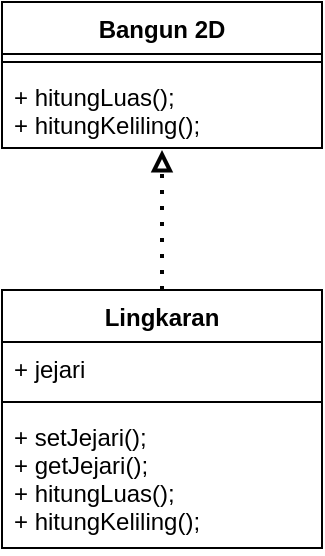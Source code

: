 <mxfile version="14.6.9" type="github">
  <diagram id="C5RBs43oDa-KdzZeNtuy" name="Page-1">
    <mxGraphModel dx="1102" dy="624" grid="0" gridSize="10" guides="1" tooltips="1" connect="1" arrows="1" fold="1" page="1" pageScale="1" pageWidth="827" pageHeight="1169" math="0" shadow="0">
      <root>
        <mxCell id="WIyWlLk6GJQsqaUBKTNV-0" />
        <mxCell id="WIyWlLk6GJQsqaUBKTNV-1" parent="WIyWlLk6GJQsqaUBKTNV-0" />
        <mxCell id="811VZy5sYRIplMdOXIZN-0" value="Bangun 2D" style="swimlane;fontStyle=1;align=center;verticalAlign=top;childLayout=stackLayout;horizontal=1;startSize=26;horizontalStack=0;resizeParent=1;resizeParentMax=0;resizeLast=0;collapsible=1;marginBottom=0;" vertex="1" parent="WIyWlLk6GJQsqaUBKTNV-1">
          <mxGeometry x="143" y="112" width="160" height="73" as="geometry" />
        </mxCell>
        <mxCell id="811VZy5sYRIplMdOXIZN-2" value="" style="line;strokeWidth=1;fillColor=none;align=left;verticalAlign=middle;spacingTop=-1;spacingLeft=3;spacingRight=3;rotatable=0;labelPosition=right;points=[];portConstraint=eastwest;" vertex="1" parent="811VZy5sYRIplMdOXIZN-0">
          <mxGeometry y="26" width="160" height="8" as="geometry" />
        </mxCell>
        <mxCell id="811VZy5sYRIplMdOXIZN-3" value="+ hitungLuas();&#xa;+ hitungKeliling();" style="text;strokeColor=none;fillColor=none;align=left;verticalAlign=top;spacingLeft=4;spacingRight=4;overflow=hidden;rotatable=0;points=[[0,0.5],[1,0.5]];portConstraint=eastwest;" vertex="1" parent="811VZy5sYRIplMdOXIZN-0">
          <mxGeometry y="34" width="160" height="39" as="geometry" />
        </mxCell>
        <mxCell id="811VZy5sYRIplMdOXIZN-5" value="Lingkaran" style="swimlane;fontStyle=1;align=center;verticalAlign=top;childLayout=stackLayout;horizontal=1;startSize=26;horizontalStack=0;resizeParent=1;resizeParentMax=0;resizeLast=0;collapsible=1;marginBottom=0;" vertex="1" parent="WIyWlLk6GJQsqaUBKTNV-1">
          <mxGeometry x="143" y="256" width="160" height="129" as="geometry" />
        </mxCell>
        <mxCell id="811VZy5sYRIplMdOXIZN-6" value="+ jejari" style="text;strokeColor=none;fillColor=none;align=left;verticalAlign=top;spacingLeft=4;spacingRight=4;overflow=hidden;rotatable=0;points=[[0,0.5],[1,0.5]];portConstraint=eastwest;" vertex="1" parent="811VZy5sYRIplMdOXIZN-5">
          <mxGeometry y="26" width="160" height="26" as="geometry" />
        </mxCell>
        <mxCell id="811VZy5sYRIplMdOXIZN-7" value="" style="line;strokeWidth=1;fillColor=none;align=left;verticalAlign=middle;spacingTop=-1;spacingLeft=3;spacingRight=3;rotatable=0;labelPosition=right;points=[];portConstraint=eastwest;" vertex="1" parent="811VZy5sYRIplMdOXIZN-5">
          <mxGeometry y="52" width="160" height="8" as="geometry" />
        </mxCell>
        <mxCell id="811VZy5sYRIplMdOXIZN-8" value="+ setJejari();&#xa;+ getJejari();&#xa;+ hitungLuas();&#xa;+ hitungKeliling();" style="text;strokeColor=none;fillColor=none;align=left;verticalAlign=top;spacingLeft=4;spacingRight=4;overflow=hidden;rotatable=0;points=[[0,0.5],[1,0.5]];portConstraint=eastwest;" vertex="1" parent="811VZy5sYRIplMdOXIZN-5">
          <mxGeometry y="60" width="160" height="69" as="geometry" />
        </mxCell>
        <mxCell id="811VZy5sYRIplMdOXIZN-10" value="" style="endArrow=block;dashed=1;html=1;dashPattern=1 3;strokeWidth=2;entryX=0.5;entryY=1.026;entryDx=0;entryDy=0;entryPerimeter=0;exitX=0.5;exitY=0;exitDx=0;exitDy=0;snapToPoint=0;fixDash=0;startArrow=none;startFill=0;strokeColor=#030303;endFill=0;rounded=0;" edge="1" parent="WIyWlLk6GJQsqaUBKTNV-1" source="811VZy5sYRIplMdOXIZN-5" target="811VZy5sYRIplMdOXIZN-3">
          <mxGeometry width="50" height="50" relative="1" as="geometry">
            <mxPoint x="221" y="248" as="sourcePoint" />
            <mxPoint x="256" y="258" as="targetPoint" />
          </mxGeometry>
        </mxCell>
      </root>
    </mxGraphModel>
  </diagram>
</mxfile>
